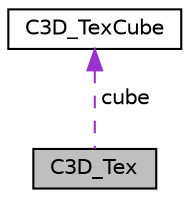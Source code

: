 digraph "C3D_Tex"
{
  edge [fontname="Helvetica",fontsize="10",labelfontname="Helvetica",labelfontsize="10"];
  node [fontname="Helvetica",fontsize="10",shape=record];
  Node1 [label="C3D_Tex",height=0.2,width=0.4,color="black", fillcolor="grey75", style="filled", fontcolor="black"];
  Node2 -> Node1 [dir="back",color="darkorchid3",fontsize="10",style="dashed",label=" cube" ,fontname="Helvetica"];
  Node2 [label="C3D_TexCube",height=0.2,width=0.4,color="black", fillcolor="white", style="filled",URL="$structC3D__TexCube.html"];
}
